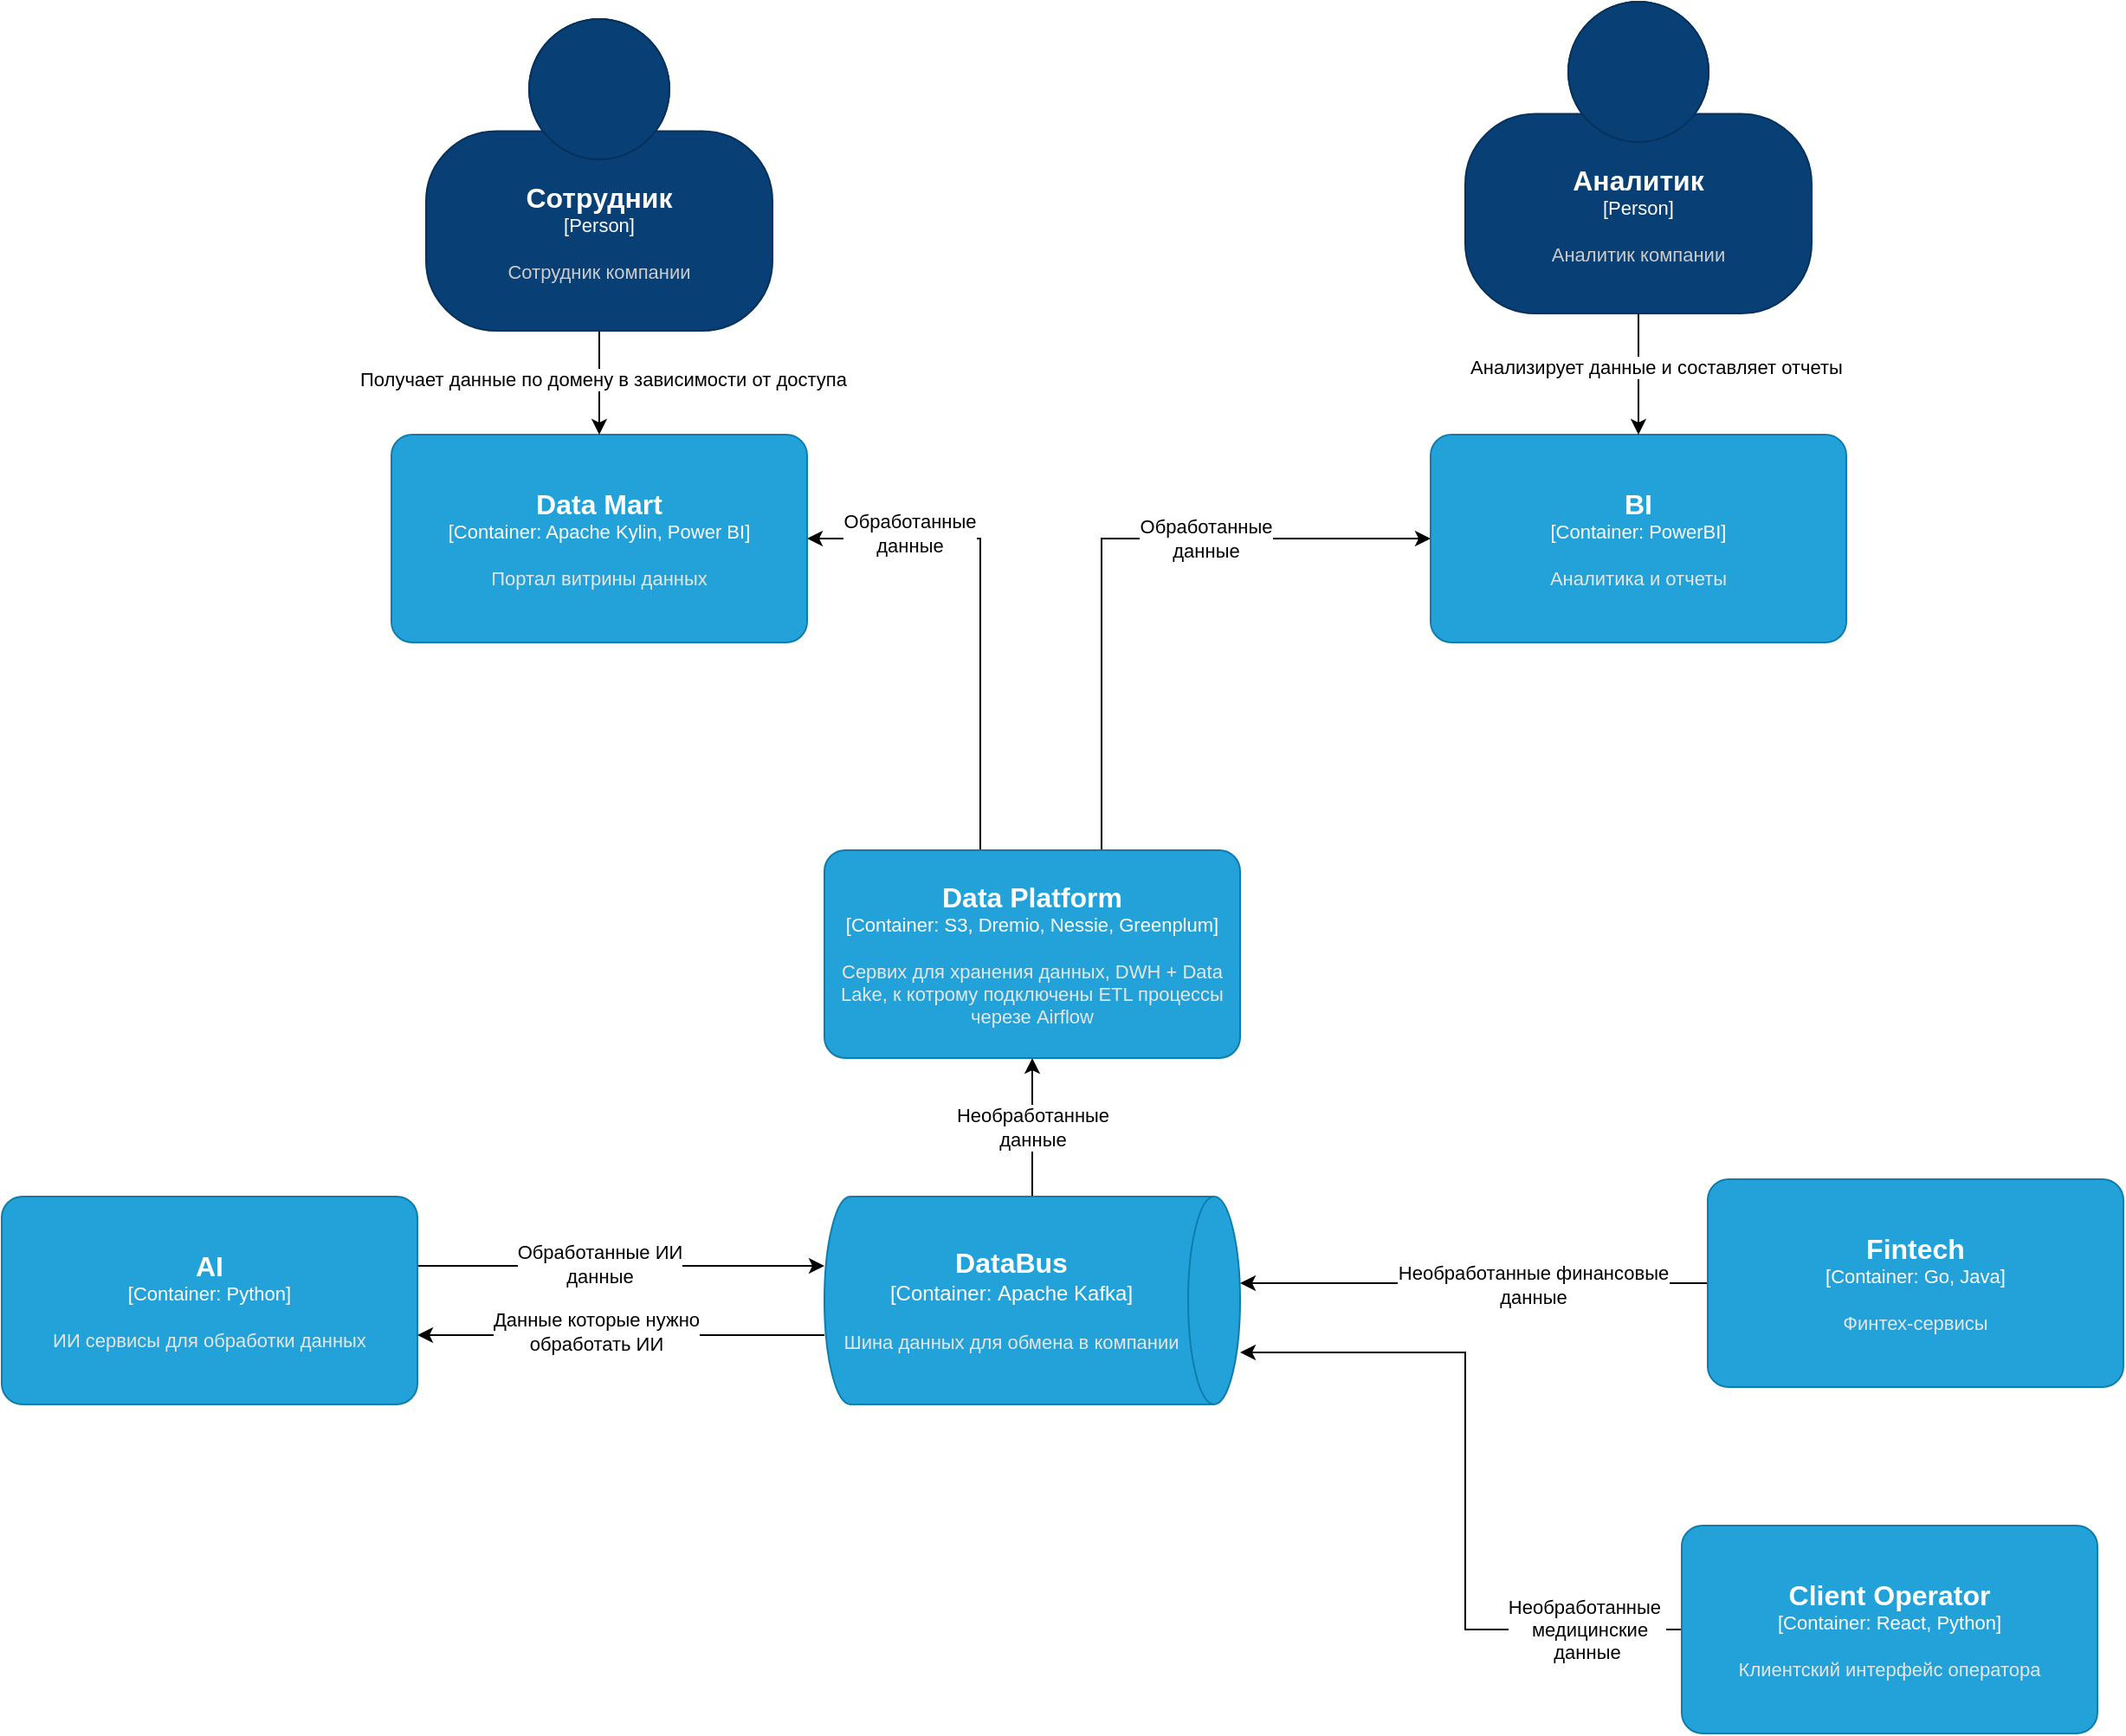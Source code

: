 <mxfile version="25.0.2" pages="2">
  <diagram name="Containers" id="WUGtjGO9-oAKIlw_bZEC">
    <mxGraphModel dx="1363" dy="1950" grid="1" gridSize="10" guides="1" tooltips="1" connect="1" arrows="1" fold="1" page="1" pageScale="1" pageWidth="850" pageHeight="1100" math="0" shadow="0">
      <root>
        <mxCell id="0" />
        <mxCell id="1" parent="0" />
        <mxCell id="bwOZ2YviIZrVA3hV3hOf-8" style="edgeStyle=orthogonalEdgeStyle;rounded=0;orthogonalLoop=1;jettySize=auto;html=1;startArrow=classic;startFill=1;endArrow=none;endFill=0;" edge="1" parent="1">
          <mxGeometry relative="1" as="geometry">
            <mxPoint x="1010" y="20.0" as="sourcePoint" />
            <mxPoint x="820" y="200" as="targetPoint" />
            <Array as="points">
              <mxPoint x="820" y="20" />
            </Array>
          </mxGeometry>
        </mxCell>
        <mxCell id="bwOZ2YviIZrVA3hV3hOf-11" value="Обработанные&lt;br&gt;данные" style="edgeLabel;html=1;align=center;verticalAlign=middle;resizable=0;points=[];" vertex="1" connectable="0" parent="bwOZ2YviIZrVA3hV3hOf-8">
          <mxGeometry x="-0.103" y="3" relative="1" as="geometry">
            <mxPoint x="36" y="-3" as="offset" />
          </mxGeometry>
        </mxCell>
        <mxCell id="bwOZ2YviIZrVA3hV3hOf-26" style="edgeStyle=orthogonalEdgeStyle;rounded=0;orthogonalLoop=1;jettySize=auto;html=1;entryX=1;entryY=0.75;entryDx=0;entryDy=0;entryPerimeter=0;" edge="1" parent="1">
          <mxGeometry relative="1" as="geometry">
            <mxPoint x="1160" y="650.0" as="sourcePoint" />
            <mxPoint x="900" y="490" as="targetPoint" />
            <Array as="points">
              <mxPoint x="1030" y="650" />
              <mxPoint x="1030" y="490" />
            </Array>
          </mxGeometry>
        </mxCell>
        <mxCell id="bwOZ2YviIZrVA3hV3hOf-27" value="Необработанные&amp;nbsp;&lt;br&gt;&amp;nbsp; медицинские&amp;nbsp;&lt;div&gt;данные&lt;/div&gt;" style="edgeLabel;html=1;align=center;verticalAlign=middle;resizable=0;points=[];" vertex="1" connectable="0" parent="bwOZ2YviIZrVA3hV3hOf-26">
          <mxGeometry x="-0.211" y="-1" relative="1" as="geometry">
            <mxPoint x="69" y="35" as="offset" />
          </mxGeometry>
        </mxCell>
        <mxCell id="bwOZ2YviIZrVA3hV3hOf-43" style="edgeStyle=orthogonalEdgeStyle;rounded=0;orthogonalLoop=1;jettySize=auto;html=1;entryX=1;entryY=0.5;entryDx=0;entryDy=0;entryPerimeter=0;" edge="1" parent="1">
          <mxGeometry relative="1" as="geometry">
            <mxPoint x="750" y="200" as="sourcePoint" />
            <mxPoint x="650" y="20.0" as="targetPoint" />
            <Array as="points">
              <mxPoint x="750" y="20" />
            </Array>
          </mxGeometry>
        </mxCell>
        <object placeholders="1" c4Name="Data Mart" c4Type="Container" c4Technology="Apache Kylin, Power BI" c4Description="Портал витрины данных" label="&lt;font style=&quot;font-size: 16px&quot;&gt;&lt;b&gt;%c4Name%&lt;/b&gt;&lt;/font&gt;&lt;div&gt;[%c4Type%: %c4Technology%]&lt;/div&gt;&lt;br&gt;&lt;div&gt;&lt;font style=&quot;font-size: 11px&quot;&gt;&lt;font color=&quot;#E6E6E6&quot;&gt;%c4Description%&lt;/font&gt;&lt;/div&gt;" id="bwOZ2YviIZrVA3hV3hOf-44">
          <mxCell style="rounded=1;whiteSpace=wrap;html=1;fontSize=11;labelBackgroundColor=none;fillColor=#23A2D9;fontColor=#ffffff;align=center;arcSize=10;strokeColor=#0E7DAD;metaEdit=1;resizable=0;points=[[0.25,0,0],[0.5,0,0],[0.75,0,0],[1,0.25,0],[1,0.5,0],[1,0.75,0],[0.75,1,0],[0.5,1,0],[0.25,1,0],[0,0.75,0],[0,0.5,0],[0,0.25,0]];" vertex="1" parent="1">
            <mxGeometry x="410" y="-40" width="240" height="120" as="geometry" />
          </mxCell>
        </object>
        <object placeholders="1" c4Name="BI" c4Type="Container" c4Technology="PowerBI" c4Description="Аналитика и отчеты&#xa;" label="&lt;font style=&quot;font-size: 16px&quot;&gt;&lt;b&gt;%c4Name%&lt;/b&gt;&lt;/font&gt;&lt;div&gt;[%c4Type%: %c4Technology%]&lt;/div&gt;&lt;br&gt;&lt;div&gt;&lt;font style=&quot;font-size: 11px&quot;&gt;&lt;font color=&quot;#E6E6E6&quot;&gt;%c4Description%&lt;/font&gt;&lt;/div&gt;" id="bwOZ2YviIZrVA3hV3hOf-45">
          <mxCell style="rounded=1;whiteSpace=wrap;html=1;fontSize=11;labelBackgroundColor=none;fillColor=#23A2D9;fontColor=#ffffff;align=center;arcSize=10;strokeColor=#0E7DAD;metaEdit=1;resizable=0;points=[[0.25,0,0],[0.5,0,0],[0.75,0,0],[1,0.25,0],[1,0.5,0],[1,0.75,0],[0.75,1,0],[0.5,1,0],[0.25,1,0],[0,0.75,0],[0,0.5,0],[0,0.25,0]];" vertex="1" parent="1">
            <mxGeometry x="1010" y="-40" width="240" height="120" as="geometry" />
          </mxCell>
        </object>
        <mxCell id="bwOZ2YviIZrVA3hV3hOf-50" style="edgeStyle=orthogonalEdgeStyle;rounded=0;orthogonalLoop=1;jettySize=auto;html=1;" edge="1" parent="1">
          <mxGeometry relative="1" as="geometry">
            <mxPoint x="660" y="480" as="sourcePoint" />
            <mxPoint x="425" y="480" as="targetPoint" />
          </mxGeometry>
        </mxCell>
        <mxCell id="bwOZ2YviIZrVA3hV3hOf-52" value="Данные которые нужно&lt;br&gt;обработать ИИ" style="edgeLabel;html=1;align=center;verticalAlign=middle;resizable=0;points=[];" vertex="1" connectable="0" parent="bwOZ2YviIZrVA3hV3hOf-50">
          <mxGeometry x="0.127" y="-2" relative="1" as="geometry">
            <mxPoint as="offset" />
          </mxGeometry>
        </mxCell>
        <mxCell id="bwOZ2YviIZrVA3hV3hOf-61" style="edgeStyle=orthogonalEdgeStyle;rounded=0;orthogonalLoop=1;jettySize=auto;html=1;" edge="1" parent="1">
          <mxGeometry relative="1" as="geometry">
            <mxPoint x="780" y="400" as="sourcePoint" />
            <mxPoint x="780" y="320" as="targetPoint" />
          </mxGeometry>
        </mxCell>
        <mxCell id="bwOZ2YviIZrVA3hV3hOf-62" value="Необработанные&lt;br&gt;данные" style="edgeLabel;html=1;align=center;verticalAlign=middle;resizable=0;points=[];" vertex="1" connectable="0" parent="bwOZ2YviIZrVA3hV3hOf-61">
          <mxGeometry x="-0.232" y="-1" relative="1" as="geometry">
            <mxPoint x="-1" y="-10" as="offset" />
          </mxGeometry>
        </mxCell>
        <object placeholders="1" c4Name="DataBus" c4Type="Container" c4Technology="Apache Kafka" c4Description="Шина данных для обмена в компании" label="&lt;font style=&quot;font-size: 16px&quot;&gt;&lt;b&gt;%c4Name%&lt;/b&gt;&lt;/font&gt;&lt;div&gt;[%c4Type%:&amp;nbsp;%c4Technology%]&lt;/div&gt;&lt;br&gt;&lt;div&gt;&lt;font style=&quot;font-size: 11px&quot;&gt;&lt;font color=&quot;#E6E6E6&quot;&gt;%c4Description%&lt;/font&gt;&lt;/div&gt;" id="bwOZ2YviIZrVA3hV3hOf-48">
          <mxCell style="shape=cylinder3;size=15;direction=south;whiteSpace=wrap;html=1;boundedLbl=1;rounded=0;labelBackgroundColor=none;fillColor=#23A2D9;fontSize=12;fontColor=#ffffff;align=center;strokeColor=#0E7DAD;metaEdit=1;points=[[0.5,0,0],[1,0.25,0],[1,0.5,0],[1,0.75,0],[0.5,1,0],[0,0.75,0],[0,0.5,0],[0,0.25,0]];resizable=0;" vertex="1" parent="1">
            <mxGeometry x="660" y="400" width="240" height="120" as="geometry" />
          </mxCell>
        </object>
        <mxCell id="bwOZ2YviIZrVA3hV3hOf-53" style="edgeStyle=orthogonalEdgeStyle;rounded=0;orthogonalLoop=1;jettySize=auto;html=1;" edge="1" parent="1">
          <mxGeometry relative="1" as="geometry">
            <mxPoint x="425" y="440" as="sourcePoint" />
            <mxPoint x="660" y="440" as="targetPoint" />
          </mxGeometry>
        </mxCell>
        <mxCell id="bwOZ2YviIZrVA3hV3hOf-54" value="Обработанные ИИ&lt;br&gt;данные" style="edgeLabel;html=1;align=center;verticalAlign=middle;resizable=0;points=[];" vertex="1" connectable="0" parent="bwOZ2YviIZrVA3hV3hOf-53">
          <mxGeometry x="-0.251" y="1" relative="1" as="geometry">
            <mxPoint x="17" as="offset" />
          </mxGeometry>
        </mxCell>
        <object placeholders="1" c4Name="AI" c4Type="Container" c4Technology="Python" c4Description="ИИ сервисы для обработки данных" label="&lt;font style=&quot;font-size: 16px&quot;&gt;&lt;b&gt;%c4Name%&lt;/b&gt;&lt;/font&gt;&lt;div&gt;[%c4Type%: %c4Technology%]&lt;/div&gt;&lt;br&gt;&lt;div&gt;&lt;font style=&quot;font-size: 11px&quot;&gt;&lt;font color=&quot;#E6E6E6&quot;&gt;%c4Description%&lt;/font&gt;&lt;/div&gt;" id="bwOZ2YviIZrVA3hV3hOf-49">
          <mxCell style="rounded=1;whiteSpace=wrap;html=1;fontSize=11;labelBackgroundColor=none;fillColor=#23A2D9;fontColor=#ffffff;align=center;arcSize=10;strokeColor=#0E7DAD;metaEdit=1;resizable=0;points=[[0.25,0,0],[0.5,0,0],[0.75,0,0],[1,0.25,0],[1,0.5,0],[1,0.75,0],[0.75,1,0],[0.5,1,0],[0.25,1,0],[0,0.75,0],[0,0.5,0],[0,0.25,0]];" vertex="1" parent="1">
            <mxGeometry x="185" y="400" width="240" height="120" as="geometry" />
          </mxCell>
        </object>
        <mxCell id="bwOZ2YviIZrVA3hV3hOf-56" style="edgeStyle=orthogonalEdgeStyle;rounded=0;orthogonalLoop=1;jettySize=auto;html=1;" edge="1" parent="1">
          <mxGeometry relative="1" as="geometry">
            <mxPoint x="1170" y="450.0" as="sourcePoint" />
            <mxPoint x="900" y="450.0" as="targetPoint" />
            <Array as="points">
              <mxPoint x="1100" y="450" />
              <mxPoint x="1100" y="450" />
            </Array>
          </mxGeometry>
        </mxCell>
        <mxCell id="bwOZ2YviIZrVA3hV3hOf-57" value="Необработанные финансовые&lt;br&gt;данные" style="edgeLabel;html=1;align=center;verticalAlign=middle;resizable=0;points=[];" vertex="1" connectable="0" parent="bwOZ2YviIZrVA3hV3hOf-56">
          <mxGeometry x="-0.248" y="1" relative="1" as="geometry">
            <mxPoint as="offset" />
          </mxGeometry>
        </mxCell>
        <object placeholders="1" c4Name="Fintech" c4Type="Container" c4Technology="Go, Java" c4Description="Финтех-сервисы" label="&lt;font style=&quot;font-size: 16px&quot;&gt;&lt;b&gt;%c4Name%&lt;/b&gt;&lt;/font&gt;&lt;div&gt;[%c4Type%: %c4Technology%]&lt;/div&gt;&lt;br&gt;&lt;div&gt;&lt;font style=&quot;font-size: 11px&quot;&gt;&lt;font color=&quot;#E6E6E6&quot;&gt;%c4Description%&lt;/font&gt;&lt;/div&gt;" id="bwOZ2YviIZrVA3hV3hOf-55">
          <mxCell style="rounded=1;whiteSpace=wrap;html=1;fontSize=11;labelBackgroundColor=none;fillColor=#23A2D9;fontColor=#ffffff;align=center;arcSize=10;strokeColor=#0E7DAD;metaEdit=1;resizable=0;points=[[0.25,0,0],[0.5,0,0],[0.75,0,0],[1,0.25,0],[1,0.5,0],[1,0.75,0],[0.75,1,0],[0.5,1,0],[0.25,1,0],[0,0.75,0],[0,0.5,0],[0,0.25,0]];" vertex="1" parent="1">
            <mxGeometry x="1170" y="390" width="240" height="120" as="geometry" />
          </mxCell>
        </object>
        <object placeholders="1" c4Name="Client Operator" c4Type="Container" c4Technology="React, Python" c4Description="Клиентский интерфейс оператора" label="&lt;font style=&quot;font-size: 16px&quot;&gt;&lt;b&gt;%c4Name%&lt;/b&gt;&lt;/font&gt;&lt;div&gt;[%c4Type%: %c4Technology%]&lt;/div&gt;&lt;br&gt;&lt;div&gt;&lt;font style=&quot;font-size: 11px&quot;&gt;&lt;font color=&quot;#E6E6E6&quot;&gt;%c4Description%&lt;/font&gt;&lt;/div&gt;" id="bwOZ2YviIZrVA3hV3hOf-58">
          <mxCell style="rounded=1;whiteSpace=wrap;html=1;fontSize=11;labelBackgroundColor=none;fillColor=#23A2D9;fontColor=#ffffff;align=center;arcSize=10;strokeColor=#0E7DAD;metaEdit=1;resizable=0;points=[[0.25,0,0],[0.5,0,0],[0.75,0,0],[1,0.25,0],[1,0.5,0],[1,0.75,0],[0.75,1,0],[0.5,1,0],[0.25,1,0],[0,0.75,0],[0,0.5,0],[0,0.25,0]];" vertex="1" parent="1">
            <mxGeometry x="1155" y="590" width="240" height="120" as="geometry" />
          </mxCell>
        </object>
        <mxCell id="bwOZ2YviIZrVA3hV3hOf-68" value="Обработанные&lt;br&gt;данные" style="edgeLabel;html=1;align=center;verticalAlign=middle;resizable=0;points=[];" vertex="1" connectable="0" parent="1">
          <mxGeometry x="880.004" y="20" as="geometry">
            <mxPoint x="-171" y="-3" as="offset" />
          </mxGeometry>
        </mxCell>
        <mxCell id="bwOZ2YviIZrVA3hV3hOf-70" style="edgeStyle=orthogonalEdgeStyle;rounded=0;orthogonalLoop=1;jettySize=auto;html=1;" edge="1" parent="1" source="bwOZ2YviIZrVA3hV3hOf-69" target="bwOZ2YviIZrVA3hV3hOf-44">
          <mxGeometry relative="1" as="geometry" />
        </mxCell>
        <mxCell id="bwOZ2YviIZrVA3hV3hOf-71" value="Получает данные по домену в зависимости от доступа" style="edgeLabel;html=1;align=center;verticalAlign=middle;resizable=0;points=[];" vertex="1" connectable="0" parent="bwOZ2YviIZrVA3hV3hOf-70">
          <mxGeometry x="-0.07" y="2" relative="1" as="geometry">
            <mxPoint as="offset" />
          </mxGeometry>
        </mxCell>
        <object placeholders="1" c4Name="Сотрудник" c4Type="Person" c4Description="Сотрудник компании" label="&lt;font style=&quot;font-size: 16px&quot;&gt;&lt;b&gt;%c4Name%&lt;/b&gt;&lt;/font&gt;&lt;div&gt;[%c4Type%]&lt;/div&gt;&lt;br&gt;&lt;div&gt;&lt;font style=&quot;font-size: 11px&quot;&gt;&lt;font color=&quot;#cccccc&quot;&gt;%c4Description%&lt;/font&gt;&lt;/div&gt;" id="bwOZ2YviIZrVA3hV3hOf-69">
          <mxCell style="html=1;fontSize=11;dashed=0;whiteSpace=wrap;fillColor=#083F75;strokeColor=#06315C;fontColor=#ffffff;shape=mxgraph.c4.person2;align=center;metaEdit=1;points=[[0.5,0,0],[1,0.5,0],[1,0.75,0],[0.75,1,0],[0.5,1,0],[0.25,1,0],[0,0.75,0],[0,0.5,0]];resizable=0;" vertex="1" parent="1">
            <mxGeometry x="430" y="-280" width="200" height="180" as="geometry" />
          </mxCell>
        </object>
        <mxCell id="bwOZ2YviIZrVA3hV3hOf-73" style="edgeStyle=orthogonalEdgeStyle;rounded=0;orthogonalLoop=1;jettySize=auto;html=1;" edge="1" parent="1" source="bwOZ2YviIZrVA3hV3hOf-72" target="bwOZ2YviIZrVA3hV3hOf-45">
          <mxGeometry relative="1" as="geometry" />
        </mxCell>
        <mxCell id="bwOZ2YviIZrVA3hV3hOf-74" value="Анализирует данные и составляет отчеты" style="edgeLabel;html=1;align=center;verticalAlign=middle;resizable=0;points=[];" vertex="1" connectable="0" parent="bwOZ2YviIZrVA3hV3hOf-73">
          <mxGeometry x="0.273" y="1" relative="1" as="geometry">
            <mxPoint x="9" y="-14" as="offset" />
          </mxGeometry>
        </mxCell>
        <object placeholders="1" c4Name="Аналитик" c4Type="Person" c4Description="Аналитик компании" label="&lt;font style=&quot;font-size: 16px&quot;&gt;&lt;b&gt;%c4Name%&lt;/b&gt;&lt;/font&gt;&lt;div&gt;[%c4Type%]&lt;/div&gt;&lt;br&gt;&lt;div&gt;&lt;font style=&quot;font-size: 11px&quot;&gt;&lt;font color=&quot;#cccccc&quot;&gt;%c4Description%&lt;/font&gt;&lt;/div&gt;" id="bwOZ2YviIZrVA3hV3hOf-72">
          <mxCell style="html=1;fontSize=11;dashed=0;whiteSpace=wrap;fillColor=#083F75;strokeColor=#06315C;fontColor=#ffffff;shape=mxgraph.c4.person2;align=center;metaEdit=1;points=[[0.5,0,0],[1,0.5,0],[1,0.75,0],[0.75,1,0],[0.5,1,0],[0.25,1,0],[0,0.75,0],[0,0.5,0]];resizable=0;" vertex="1" parent="1">
            <mxGeometry x="1030" y="-290" width="200" height="180" as="geometry" />
          </mxCell>
        </object>
        <object placeholders="1" c4Name="Data Platform" c4Type="Container" c4Technology="S3, Dremio, Nessie, Greenplum" c4Description="Сервих для хранения данных, DWH + Data Lake, к котрому подключены ETL процессы  черезе Airflow" label="&lt;font style=&quot;font-size: 16px&quot;&gt;&lt;b&gt;%c4Name%&lt;/b&gt;&lt;/font&gt;&lt;div&gt;[%c4Type%: %c4Technology%]&lt;/div&gt;&lt;br&gt;&lt;div&gt;&lt;font style=&quot;font-size: 11px&quot;&gt;&lt;font color=&quot;#E6E6E6&quot;&gt;%c4Description%&lt;/font&gt;&lt;/div&gt;" id="OkrxNeTbEz5GHLDMoMom-1">
          <mxCell style="rounded=1;whiteSpace=wrap;html=1;fontSize=11;labelBackgroundColor=none;fillColor=#23A2D9;fontColor=#ffffff;align=center;arcSize=10;strokeColor=#0E7DAD;metaEdit=1;resizable=0;points=[[0.25,0,0],[0.5,0,0],[0.75,0,0],[1,0.25,0],[1,0.5,0],[1,0.75,0],[0.75,1,0],[0.5,1,0],[0.25,1,0],[0,0.75,0],[0,0.5,0],[0,0.25,0]];" vertex="1" parent="1">
            <mxGeometry x="660" y="200" width="240" height="120" as="geometry" />
          </mxCell>
        </object>
      </root>
    </mxGraphModel>
  </diagram>
  <diagram id="ZLLIbMvFmGpmI_b8PYch" name="Components">
    <mxGraphModel dx="1468" dy="2084" grid="1" gridSize="10" guides="1" tooltips="1" connect="1" arrows="1" fold="1" page="1" pageScale="1" pageWidth="827" pageHeight="1169" math="0" shadow="0">
      <root>
        <mxCell id="0" />
        <mxCell id="1" parent="0" />
        <mxCell id="7RPDZfCtCsRfjojDRyWo-28" value="" style="rounded=0;whiteSpace=wrap;html=1;fillColor=none;dashed=1;" vertex="1" parent="1">
          <mxGeometry x="440" y="140" width="770" height="510" as="geometry" />
        </mxCell>
        <mxCell id="7RPDZfCtCsRfjojDRyWo-1" style="edgeStyle=orthogonalEdgeStyle;rounded=0;orthogonalLoop=1;jettySize=auto;html=1;startArrow=classic;startFill=1;endArrow=none;endFill=0;" edge="1" parent="1">
          <mxGeometry relative="1" as="geometry">
            <mxPoint x="1010" y="20.0" as="sourcePoint" />
            <mxPoint x="820" y="200" as="targetPoint" />
            <Array as="points">
              <mxPoint x="820" y="20" />
            </Array>
          </mxGeometry>
        </mxCell>
        <mxCell id="7RPDZfCtCsRfjojDRyWo-2" value="Обработанные&lt;br&gt;данные" style="edgeLabel;html=1;align=center;verticalAlign=middle;resizable=0;points=[];" vertex="1" connectable="0" parent="7RPDZfCtCsRfjojDRyWo-1">
          <mxGeometry x="-0.103" y="3" relative="1" as="geometry">
            <mxPoint x="36" y="-3" as="offset" />
          </mxGeometry>
        </mxCell>
        <mxCell id="7RPDZfCtCsRfjojDRyWo-3" style="edgeStyle=orthogonalEdgeStyle;rounded=0;orthogonalLoop=1;jettySize=auto;html=1;entryX=1;entryY=0.75;entryDx=0;entryDy=0;entryPerimeter=0;" edge="1" parent="1">
          <mxGeometry relative="1" as="geometry">
            <mxPoint x="1160" y="980.0" as="sourcePoint" />
            <mxPoint x="900" y="820" as="targetPoint" />
            <Array as="points">
              <mxPoint x="1030" y="980" />
              <mxPoint x="1030" y="820" />
            </Array>
          </mxGeometry>
        </mxCell>
        <mxCell id="7RPDZfCtCsRfjojDRyWo-4" value="Необработанные&amp;nbsp;&lt;br&gt;&amp;nbsp; медицинские&amp;nbsp;&lt;div&gt;данные&lt;/div&gt;" style="edgeLabel;html=1;align=center;verticalAlign=middle;resizable=0;points=[];" vertex="1" connectable="0" parent="7RPDZfCtCsRfjojDRyWo-3">
          <mxGeometry x="-0.211" y="-1" relative="1" as="geometry">
            <mxPoint x="69" y="35" as="offset" />
          </mxGeometry>
        </mxCell>
        <mxCell id="7RPDZfCtCsRfjojDRyWo-5" style="edgeStyle=orthogonalEdgeStyle;rounded=0;orthogonalLoop=1;jettySize=auto;html=1;entryX=1;entryY=0.5;entryDx=0;entryDy=0;entryPerimeter=0;exitX=0.32;exitY=0.018;exitDx=0;exitDy=0;exitPerimeter=0;" edge="1" parent="1" source="osoWTUKzXkoyfH06XHp5-4">
          <mxGeometry relative="1" as="geometry">
            <mxPoint x="750" y="200" as="sourcePoint" />
            <mxPoint x="650" y="20.0" as="targetPoint" />
            <Array as="points">
              <mxPoint x="750" y="202" />
              <mxPoint x="750" y="20" />
            </Array>
          </mxGeometry>
        </mxCell>
        <object placeholders="1" c4Name="Data Mart" c4Type="Container" c4Technology="Apache Kylin, Power BI" c4Description="Портал витрины данных" label="&lt;font style=&quot;font-size: 16px&quot;&gt;&lt;b&gt;%c4Name%&lt;/b&gt;&lt;/font&gt;&lt;div&gt;[%c4Type%: %c4Technology%]&lt;/div&gt;&lt;br&gt;&lt;div&gt;&lt;font style=&quot;font-size: 11px&quot;&gt;&lt;font color=&quot;#E6E6E6&quot;&gt;%c4Description%&lt;/font&gt;&lt;/div&gt;" id="7RPDZfCtCsRfjojDRyWo-6">
          <mxCell style="rounded=1;whiteSpace=wrap;html=1;fontSize=11;labelBackgroundColor=none;fillColor=#B3B3B3;fontColor=#ffffff;align=center;arcSize=10;strokeColor=#0E7DAD;metaEdit=1;resizable=0;points=[[0.25,0,0],[0.5,0,0],[0.75,0,0],[1,0.25,0],[1,0.5,0],[1,0.75,0],[0.75,1,0],[0.5,1,0],[0.25,1,0],[0,0.75,0],[0,0.5,0],[0,0.25,0]];" vertex="1" parent="1">
            <mxGeometry x="410" y="-40" width="240" height="120" as="geometry" />
          </mxCell>
        </object>
        <object placeholders="1" c4Name="BI" c4Type="Container" c4Technology="PowerBI" c4Description="Аналитика и отчеты&#xa;" label="&lt;font style=&quot;font-size: 16px&quot;&gt;&lt;b&gt;%c4Name%&lt;/b&gt;&lt;/font&gt;&lt;div&gt;[%c4Type%: %c4Technology%]&lt;/div&gt;&lt;br&gt;&lt;div&gt;&lt;font style=&quot;font-size: 11px&quot;&gt;&lt;font color=&quot;#E6E6E6&quot;&gt;%c4Description%&lt;/font&gt;&lt;/div&gt;" id="7RPDZfCtCsRfjojDRyWo-7">
          <mxCell style="rounded=1;whiteSpace=wrap;html=1;fontSize=11;labelBackgroundColor=none;fillColor=#B3B3B3;fontColor=#ffffff;align=center;arcSize=10;strokeColor=#0E7DAD;metaEdit=1;resizable=0;points=[[0.25,0,0],[0.5,0,0],[0.75,0,0],[1,0.25,0],[1,0.5,0],[1,0.75,0],[0.75,1,0],[0.5,1,0],[0.25,1,0],[0,0.75,0],[0,0.5,0],[0,0.25,0]];" vertex="1" parent="1">
            <mxGeometry x="1010" y="-40" width="240" height="120" as="geometry" />
          </mxCell>
        </object>
        <mxCell id="7RPDZfCtCsRfjojDRyWo-8" style="edgeStyle=orthogonalEdgeStyle;rounded=0;orthogonalLoop=1;jettySize=auto;html=1;" edge="1" parent="1">
          <mxGeometry relative="1" as="geometry">
            <mxPoint x="660" y="810" as="sourcePoint" />
            <mxPoint x="425" y="810" as="targetPoint" />
          </mxGeometry>
        </mxCell>
        <mxCell id="7RPDZfCtCsRfjojDRyWo-9" value="Данные которые нужно&lt;br&gt;обработать ИИ" style="edgeLabel;html=1;align=center;verticalAlign=middle;resizable=0;points=[];" vertex="1" connectable="0" parent="7RPDZfCtCsRfjojDRyWo-8">
          <mxGeometry x="0.127" y="-2" relative="1" as="geometry">
            <mxPoint as="offset" />
          </mxGeometry>
        </mxCell>
        <object placeholders="1" c4Name="DataBus" c4Type="Container" c4Technology="Apache Kafka" c4Description="Шина данных для обмена в компании" label="&lt;font style=&quot;font-size: 16px&quot;&gt;&lt;b&gt;%c4Name%&lt;/b&gt;&lt;/font&gt;&lt;div&gt;[%c4Type%:&amp;nbsp;%c4Technology%]&lt;/div&gt;&lt;br&gt;&lt;div&gt;&lt;font style=&quot;font-size: 11px&quot;&gt;&lt;font color=&quot;#E6E6E6&quot;&gt;%c4Description%&lt;/font&gt;&lt;/div&gt;" id="7RPDZfCtCsRfjojDRyWo-12">
          <mxCell style="shape=cylinder3;size=15;direction=south;whiteSpace=wrap;html=1;boundedLbl=1;rounded=0;labelBackgroundColor=none;fillColor=#B3B3B3;fontSize=12;fontColor=#ffffff;align=center;strokeColor=#0E7DAD;metaEdit=1;points=[[0.5,0,0],[1,0.25,0],[1,0.5,0],[1,0.75,0],[0.5,1,0],[0,0.75,0],[0,0.5,0],[0,0.25,0]];resizable=0;" vertex="1" parent="1">
            <mxGeometry x="660" y="730" width="240" height="120" as="geometry" />
          </mxCell>
        </object>
        <mxCell id="7RPDZfCtCsRfjojDRyWo-13" style="edgeStyle=orthogonalEdgeStyle;rounded=0;orthogonalLoop=1;jettySize=auto;html=1;" edge="1" parent="1">
          <mxGeometry relative="1" as="geometry">
            <mxPoint x="425" y="770" as="sourcePoint" />
            <mxPoint x="660" y="770" as="targetPoint" />
          </mxGeometry>
        </mxCell>
        <mxCell id="7RPDZfCtCsRfjojDRyWo-14" value="Обработанные ИИ&lt;br&gt;данные" style="edgeLabel;html=1;align=center;verticalAlign=middle;resizable=0;points=[];" vertex="1" connectable="0" parent="7RPDZfCtCsRfjojDRyWo-13">
          <mxGeometry x="-0.251" y="1" relative="1" as="geometry">
            <mxPoint x="17" as="offset" />
          </mxGeometry>
        </mxCell>
        <object placeholders="1" c4Name="AI" c4Type="Container" c4Technology="Python" c4Description="ИИ сервисы для обработки данных" label="&lt;font style=&quot;font-size: 16px&quot;&gt;&lt;b&gt;%c4Name%&lt;/b&gt;&lt;/font&gt;&lt;div&gt;[%c4Type%: %c4Technology%]&lt;/div&gt;&lt;br&gt;&lt;div&gt;&lt;font style=&quot;font-size: 11px&quot;&gt;&lt;font color=&quot;#E6E6E6&quot;&gt;%c4Description%&lt;/font&gt;&lt;/div&gt;" id="7RPDZfCtCsRfjojDRyWo-15">
          <mxCell style="rounded=1;whiteSpace=wrap;html=1;fontSize=11;labelBackgroundColor=none;fillColor=#B3B3B3;fontColor=#ffffff;align=center;arcSize=10;strokeColor=#0E7DAD;metaEdit=1;resizable=0;points=[[0.25,0,0],[0.5,0,0],[0.75,0,0],[1,0.25,0],[1,0.5,0],[1,0.75,0],[0.75,1,0],[0.5,1,0],[0.25,1,0],[0,0.75,0],[0,0.5,0],[0,0.25,0]];" vertex="1" parent="1">
            <mxGeometry x="185" y="730" width="240" height="120" as="geometry" />
          </mxCell>
        </object>
        <mxCell id="7RPDZfCtCsRfjojDRyWo-16" style="edgeStyle=orthogonalEdgeStyle;rounded=0;orthogonalLoop=1;jettySize=auto;html=1;" edge="1" parent="1">
          <mxGeometry relative="1" as="geometry">
            <mxPoint x="1170" y="780.0" as="sourcePoint" />
            <mxPoint x="900" y="780.0" as="targetPoint" />
            <Array as="points">
              <mxPoint x="1100" y="780" />
              <mxPoint x="1100" y="780" />
            </Array>
          </mxGeometry>
        </mxCell>
        <mxCell id="7RPDZfCtCsRfjojDRyWo-17" value="Необработанные финансовые&lt;br&gt;данные" style="edgeLabel;html=1;align=center;verticalAlign=middle;resizable=0;points=[];" vertex="1" connectable="0" parent="7RPDZfCtCsRfjojDRyWo-16">
          <mxGeometry x="-0.248" y="1" relative="1" as="geometry">
            <mxPoint as="offset" />
          </mxGeometry>
        </mxCell>
        <object placeholders="1" c4Name="Fintech" c4Type="Container" c4Technology="Go, Java" c4Description="Финтех-сервисы" label="&lt;font style=&quot;font-size: 16px&quot;&gt;&lt;b&gt;%c4Name%&lt;/b&gt;&lt;/font&gt;&lt;div&gt;[%c4Type%: %c4Technology%]&lt;/div&gt;&lt;br&gt;&lt;div&gt;&lt;font style=&quot;font-size: 11px&quot;&gt;&lt;font color=&quot;#E6E6E6&quot;&gt;%c4Description%&lt;/font&gt;&lt;/div&gt;" id="7RPDZfCtCsRfjojDRyWo-18">
          <mxCell style="rounded=1;whiteSpace=wrap;html=1;fontSize=11;labelBackgroundColor=none;fillColor=#B3B3B3;fontColor=#ffffff;align=center;arcSize=10;strokeColor=#0E7DAD;metaEdit=1;resizable=0;points=[[0.25,0,0],[0.5,0,0],[0.75,0,0],[1,0.25,0],[1,0.5,0],[1,0.75,0],[0.75,1,0],[0.5,1,0],[0.25,1,0],[0,0.75,0],[0,0.5,0],[0,0.25,0]];" vertex="1" parent="1">
            <mxGeometry x="1170" y="720" width="240" height="120" as="geometry" />
          </mxCell>
        </object>
        <object placeholders="1" c4Name="Client Operator" c4Type="Container" c4Technology="React, Python" c4Description="Клиентский интерфейс оператора" label="&lt;font style=&quot;font-size: 16px&quot;&gt;&lt;b&gt;%c4Name%&lt;/b&gt;&lt;/font&gt;&lt;div&gt;[%c4Type%: %c4Technology%]&lt;/div&gt;&lt;br&gt;&lt;div&gt;&lt;font style=&quot;font-size: 11px&quot;&gt;&lt;font color=&quot;#E6E6E6&quot;&gt;%c4Description%&lt;/font&gt;&lt;/div&gt;" id="7RPDZfCtCsRfjojDRyWo-19">
          <mxCell style="rounded=1;whiteSpace=wrap;html=1;fontSize=11;labelBackgroundColor=none;fillColor=#B3B3B3;fontColor=#ffffff;align=center;arcSize=10;strokeColor=#0E7DAD;metaEdit=1;resizable=0;points=[[0.25,0,0],[0.5,0,0],[0.75,0,0],[1,0.25,0],[1,0.5,0],[1,0.75,0],[0.75,1,0],[0.5,1,0],[0.25,1,0],[0,0.75,0],[0,0.5,0],[0,0.25,0]];" vertex="1" parent="1">
            <mxGeometry x="1155" y="920" width="240" height="120" as="geometry" />
          </mxCell>
        </object>
        <mxCell id="7RPDZfCtCsRfjojDRyWo-20" value="Обработанные&lt;br&gt;данные" style="edgeLabel;html=1;align=center;verticalAlign=middle;resizable=0;points=[];" vertex="1" connectable="0" parent="1">
          <mxGeometry x="880.004" y="20" as="geometry">
            <mxPoint x="-171" y="-3" as="offset" />
          </mxGeometry>
        </mxCell>
        <mxCell id="7RPDZfCtCsRfjojDRyWo-21" style="edgeStyle=orthogonalEdgeStyle;rounded=0;orthogonalLoop=1;jettySize=auto;html=1;" edge="1" parent="1" source="7RPDZfCtCsRfjojDRyWo-23" target="7RPDZfCtCsRfjojDRyWo-6">
          <mxGeometry relative="1" as="geometry" />
        </mxCell>
        <mxCell id="7RPDZfCtCsRfjojDRyWo-22" value="Получает данные по домену в зависимости от доступа" style="edgeLabel;html=1;align=center;verticalAlign=middle;resizable=0;points=[];" vertex="1" connectable="0" parent="7RPDZfCtCsRfjojDRyWo-21">
          <mxGeometry x="-0.07" y="2" relative="1" as="geometry">
            <mxPoint as="offset" />
          </mxGeometry>
        </mxCell>
        <object placeholders="1" c4Name="Сотрудник" c4Type="Person" c4Description="Сотрудник компании" label="&lt;font style=&quot;font-size: 16px&quot;&gt;&lt;b&gt;%c4Name%&lt;/b&gt;&lt;/font&gt;&lt;div&gt;[%c4Type%]&lt;/div&gt;&lt;br&gt;&lt;div&gt;&lt;font style=&quot;font-size: 11px&quot;&gt;&lt;font color=&quot;#cccccc&quot;&gt;%c4Description%&lt;/font&gt;&lt;/div&gt;" id="7RPDZfCtCsRfjojDRyWo-23">
          <mxCell style="html=1;fontSize=11;dashed=0;whiteSpace=wrap;fillColor=#083F75;strokeColor=#06315C;fontColor=#ffffff;shape=mxgraph.c4.person2;align=center;metaEdit=1;points=[[0.5,0,0],[1,0.5,0],[1,0.75,0],[0.75,1,0],[0.5,1,0],[0.25,1,0],[0,0.75,0],[0,0.5,0]];resizable=0;" vertex="1" parent="1">
            <mxGeometry x="430" y="-280" width="200" height="180" as="geometry" />
          </mxCell>
        </object>
        <mxCell id="7RPDZfCtCsRfjojDRyWo-24" style="edgeStyle=orthogonalEdgeStyle;rounded=0;orthogonalLoop=1;jettySize=auto;html=1;" edge="1" parent="1" source="7RPDZfCtCsRfjojDRyWo-26" target="7RPDZfCtCsRfjojDRyWo-7">
          <mxGeometry relative="1" as="geometry" />
        </mxCell>
        <mxCell id="7RPDZfCtCsRfjojDRyWo-25" value="Анализирует данные и составляет отчеты" style="edgeLabel;html=1;align=center;verticalAlign=middle;resizable=0;points=[];" vertex="1" connectable="0" parent="7RPDZfCtCsRfjojDRyWo-24">
          <mxGeometry x="0.273" y="1" relative="1" as="geometry">
            <mxPoint x="9" y="-14" as="offset" />
          </mxGeometry>
        </mxCell>
        <object placeholders="1" c4Name="Аналитик" c4Type="Person" c4Description="Аналитик компании" label="&lt;font style=&quot;font-size: 16px&quot;&gt;&lt;b&gt;%c4Name%&lt;/b&gt;&lt;/font&gt;&lt;div&gt;[%c4Type%]&lt;/div&gt;&lt;br&gt;&lt;div&gt;&lt;font style=&quot;font-size: 11px&quot;&gt;&lt;font color=&quot;#cccccc&quot;&gt;%c4Description%&lt;/font&gt;&lt;/div&gt;" id="7RPDZfCtCsRfjojDRyWo-26">
          <mxCell style="html=1;fontSize=11;dashed=0;whiteSpace=wrap;fillColor=#083F75;strokeColor=#06315C;fontColor=#ffffff;shape=mxgraph.c4.person2;align=center;metaEdit=1;points=[[0.5,0,0],[1,0.5,0],[1,0.75,0],[0.75,1,0],[0.5,1,0],[0.25,1,0],[0,0.75,0],[0,0.5,0]];resizable=0;" vertex="1" parent="1">
            <mxGeometry x="1030" y="-290" width="200" height="180" as="geometry" />
          </mxCell>
        </object>
        <mxCell id="7RPDZfCtCsRfjojDRyWo-29" value="Data Platform" style="text;html=1;align=center;verticalAlign=middle;whiteSpace=wrap;rounded=0;" vertex="1" parent="1">
          <mxGeometry x="450" y="610" width="80" height="30" as="geometry" />
        </mxCell>
        <object placeholders="1" c4Name="Data Lake" c4Type="Component" c4Technology="S3, Dremio, Nessie" c4Description="Хранилище неструктурированных данных" label="&lt;font style=&quot;font-size: 16px&quot;&gt;&lt;b&gt;%c4Name%&lt;/b&gt;&lt;/font&gt;&lt;div&gt;[%c4Type%: %c4Technology%]&lt;/div&gt;&lt;br&gt;&lt;div&gt;&lt;font style=&quot;font-size: 11px&quot;&gt;%c4Description%&lt;/font&gt;&lt;/div&gt;" id="7RPDZfCtCsRfjojDRyWo-30">
          <mxCell style="rounded=1;whiteSpace=wrap;html=1;labelBackgroundColor=none;fillColor=#63BEF2;fontColor=#ffffff;align=center;arcSize=6;strokeColor=#2086C9;metaEdit=1;resizable=0;points=[[0.25,0,0],[0.5,0,0],[0.75,0,0],[1,0.25,0],[1,0.5,0],[1,0.75,0],[0.75,1,0],[0.5,1,0],[0.25,1,0],[0,0.75,0],[0,0.5,0],[0,0.25,0]];" vertex="1" parent="1">
            <mxGeometry x="860" y="450" width="240" height="120" as="geometry" />
          </mxCell>
        </object>
        <mxCell id="7RPDZfCtCsRfjojDRyWo-31" style="edgeStyle=orthogonalEdgeStyle;rounded=0;orthogonalLoop=1;jettySize=auto;html=1;entryX=0.5;entryY=1;entryDx=0;entryDy=0;entryPerimeter=0;" edge="1" parent="1" source="7RPDZfCtCsRfjojDRyWo-12" target="osoWTUKzXkoyfH06XHp5-1">
          <mxGeometry relative="1" as="geometry">
            <Array as="points">
              <mxPoint x="780" y="610" />
              <mxPoint x="590" y="610" />
            </Array>
          </mxGeometry>
        </mxCell>
        <mxCell id="7RPDZfCtCsRfjojDRyWo-32" value="Необработанные&amp;nbsp;&lt;br&gt;данные" style="edgeLabel;html=1;align=center;verticalAlign=middle;resizable=0;points=[];" vertex="1" connectable="0" parent="7RPDZfCtCsRfjojDRyWo-31">
          <mxGeometry x="0.054" y="5" relative="1" as="geometry">
            <mxPoint as="offset" />
          </mxGeometry>
        </mxCell>
        <mxCell id="osoWTUKzXkoyfH06XHp5-5" style="edgeStyle=orthogonalEdgeStyle;rounded=0;orthogonalLoop=1;jettySize=auto;html=1;" edge="1" parent="1" source="osoWTUKzXkoyfH06XHp5-1" target="osoWTUKzXkoyfH06XHp5-4">
          <mxGeometry relative="1" as="geometry" />
        </mxCell>
        <mxCell id="osoWTUKzXkoyfH06XHp5-6" value="Выгружает&amp;nbsp;&lt;br&gt;обработанные данные" style="edgeLabel;html=1;align=center;verticalAlign=middle;resizable=0;points=[];" vertex="1" connectable="0" parent="osoWTUKzXkoyfH06XHp5-5">
          <mxGeometry x="-0.152" y="2" relative="1" as="geometry">
            <mxPoint as="offset" />
          </mxGeometry>
        </mxCell>
        <mxCell id="GUhgio1p0fQL5iSURagH-4" style="edgeStyle=orthogonalEdgeStyle;rounded=0;orthogonalLoop=1;jettySize=auto;html=1;" edge="1" parent="1">
          <mxGeometry relative="1" as="geometry">
            <mxPoint x="710" y="490" as="sourcePoint" />
            <mxPoint x="860" y="490" as="targetPoint" />
          </mxGeometry>
        </mxCell>
        <mxCell id="GUhgio1p0fQL5iSURagH-5" value="Забирает &lt;br&gt;необработанные&lt;br&gt;данные" style="edgeLabel;html=1;align=center;verticalAlign=middle;resizable=0;points=[];" vertex="1" connectable="0" parent="GUhgio1p0fQL5iSURagH-4">
          <mxGeometry x="0.006" y="1" relative="1" as="geometry">
            <mxPoint as="offset" />
          </mxGeometry>
        </mxCell>
        <object placeholders="1" c4Name="ETL" c4Type="Component" c4Technology="Airflow, Python" c4Description="ETL процессы для обработки данных" label="&lt;font style=&quot;font-size: 16px&quot;&gt;&lt;b&gt;%c4Name%&lt;/b&gt;&lt;/font&gt;&lt;div&gt;[%c4Type%: %c4Technology%]&lt;/div&gt;&lt;br&gt;&lt;div&gt;&lt;font style=&quot;font-size: 11px&quot;&gt;%c4Description%&lt;/font&gt;&lt;/div&gt;" id="osoWTUKzXkoyfH06XHp5-1">
          <mxCell style="rounded=1;whiteSpace=wrap;html=1;labelBackgroundColor=none;fillColor=#63BEF2;fontColor=#ffffff;align=center;arcSize=6;strokeColor=#2086C9;metaEdit=1;resizable=0;points=[[0.25,0,0],[0.5,0,0],[0.75,0,0],[1,0.25,0],[1,0.5,0],[1,0.75,0],[0.75,1,0],[0.5,1,0],[0.25,1,0],[0,0.75,0],[0,0.5,0],[0,0.25,0]];" vertex="1" parent="1">
            <mxGeometry x="470" y="450" width="240" height="120" as="geometry" />
          </mxCell>
        </object>
        <object placeholders="1" c4Name="DWH" c4Type="Component" c4Technology="Greenplum" c4Description="Хранилище структурированных данных" label="&lt;font style=&quot;font-size: 16px&quot;&gt;&lt;b&gt;%c4Name%&lt;/b&gt;&lt;/font&gt;&lt;div&gt;[%c4Type%: %c4Technology%]&lt;/div&gt;&lt;br&gt;&lt;div&gt;&lt;font style=&quot;font-size: 11px&quot;&gt;%c4Description%&lt;/font&gt;&lt;/div&gt;" id="osoWTUKzXkoyfH06XHp5-4">
          <mxCell style="rounded=1;whiteSpace=wrap;html=1;labelBackgroundColor=none;fillColor=#63BEF2;fontColor=#ffffff;align=center;arcSize=6;strokeColor=#2086C9;metaEdit=1;resizable=0;points=[[0.25,0,0],[0.5,0,0],[0.75,0,0],[1,0.25,0],[1,0.5,0],[1,0.75,0],[0.75,1,0],[0.5,1,0],[0.25,1,0],[0,0.75,0],[0,0.5,0],[0,0.25,0]];" vertex="1" parent="1">
            <mxGeometry x="670" y="200" width="240" height="120" as="geometry" />
          </mxCell>
        </object>
        <mxCell id="GUhgio1p0fQL5iSURagH-2" style="edgeStyle=orthogonalEdgeStyle;rounded=0;orthogonalLoop=1;jettySize=auto;html=1;entryX=0;entryY=0.5;entryDx=0;entryDy=0;entryPerimeter=0;" edge="1" parent="1">
          <mxGeometry relative="1" as="geometry">
            <mxPoint x="710" y="534" as="sourcePoint" />
            <mxPoint x="860" y="534" as="targetPoint" />
          </mxGeometry>
        </mxCell>
        <mxCell id="GUhgio1p0fQL5iSURagH-3" value="Сохраняет&lt;br&gt;необработанные &lt;br&gt;данные" style="edgeLabel;html=1;align=center;verticalAlign=middle;resizable=0;points=[];" vertex="1" connectable="0" parent="GUhgio1p0fQL5iSURagH-2">
          <mxGeometry x="0.343" y="4" relative="1" as="geometry">
            <mxPoint x="-31" y="4" as="offset" />
          </mxGeometry>
        </mxCell>
      </root>
    </mxGraphModel>
  </diagram>
</mxfile>
